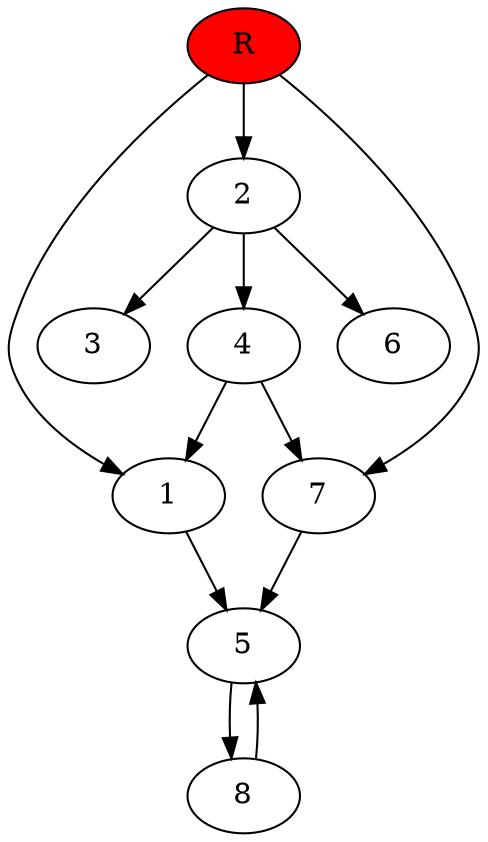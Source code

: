 digraph prb40206 {
	1
	2
	3
	4
	5
	6
	7
	8
	R [fillcolor="#ff0000" style=filled]
	1 -> 5
	2 -> 3
	2 -> 4
	2 -> 6
	4 -> 1
	4 -> 7
	5 -> 8
	7 -> 5
	8 -> 5
	R -> 1
	R -> 2
	R -> 7
}
